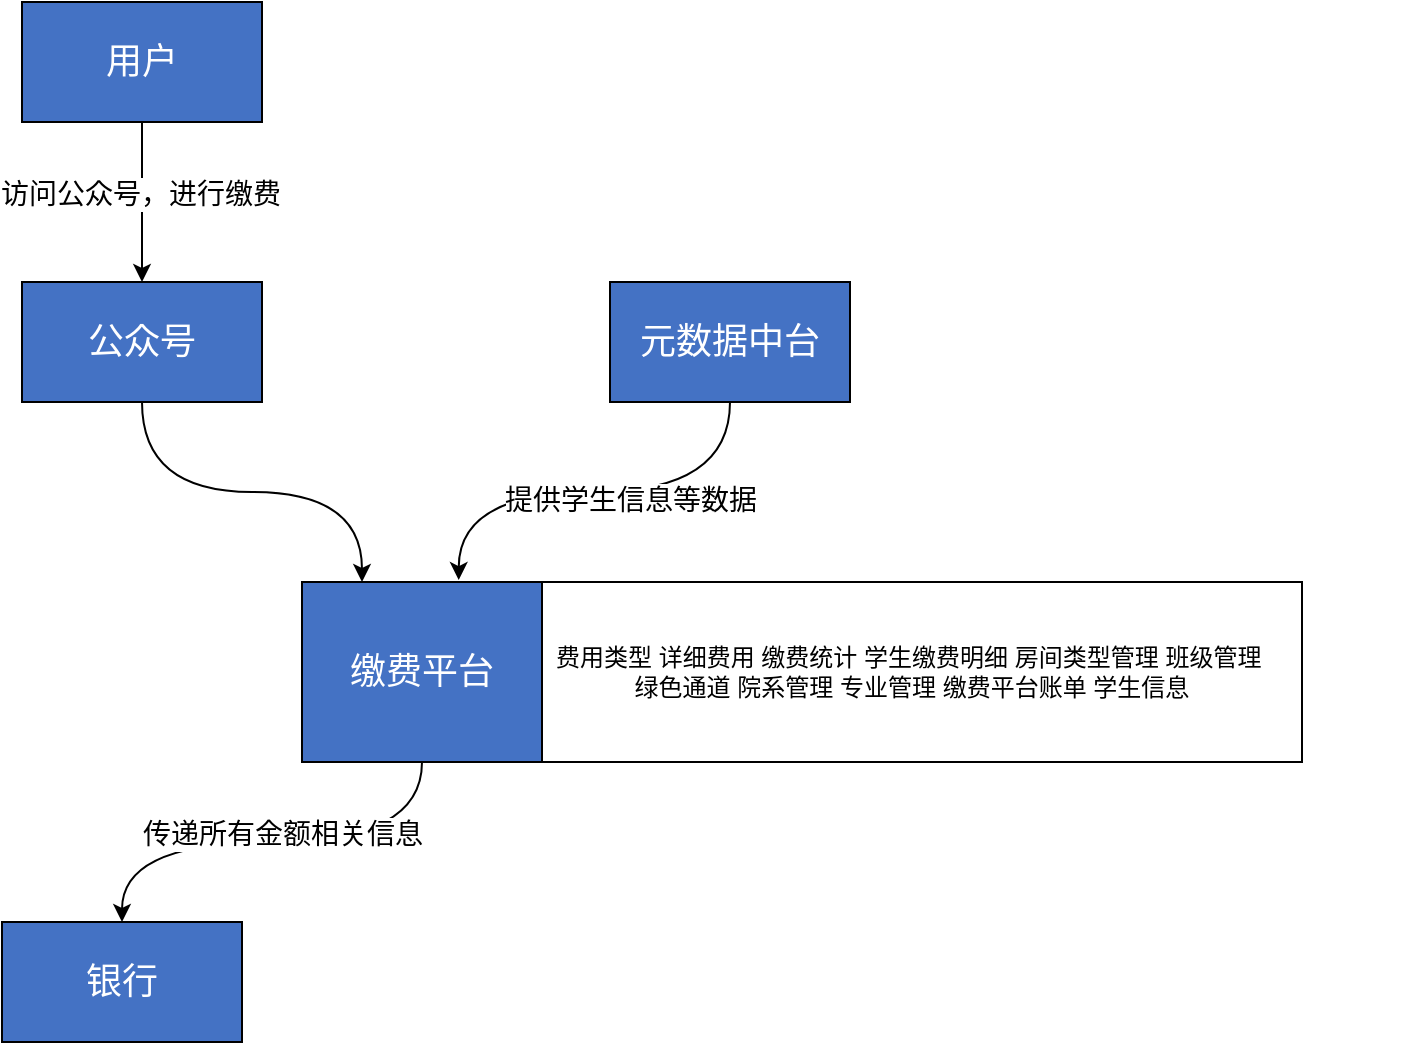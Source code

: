 <mxfile version="28.2.5">
  <diagram name="第 1 页" id="DC1_JsRaG08KpM_NYw3s">
    <mxGraphModel dx="1213" dy="657" grid="1" gridSize="10" guides="1" tooltips="1" connect="1" arrows="1" fold="1" page="1" pageScale="1" pageWidth="827" pageHeight="1169" math="0" shadow="0">
      <root>
        <mxCell id="0" />
        <mxCell id="1" parent="0" />
        <mxCell id="w3aKpDxqU9vicH9YZK5F-10" style="edgeStyle=orthogonalEdgeStyle;rounded=0;orthogonalLoop=1;jettySize=auto;html=1;exitX=0.5;exitY=1;exitDx=0;exitDy=0;entryX=0.5;entryY=0;entryDx=0;entryDy=0;" edge="1" parent="1" source="w3aKpDxqU9vicH9YZK5F-1" target="w3aKpDxqU9vicH9YZK5F-3">
          <mxGeometry relative="1" as="geometry" />
        </mxCell>
        <mxCell id="w3aKpDxqU9vicH9YZK5F-15" value="&lt;font style=&quot;font-size: 14px;&quot;&gt;访问公众号，进行缴费&lt;/font&gt;" style="edgeLabel;html=1;align=center;verticalAlign=middle;resizable=0;points=[];" vertex="1" connectable="0" parent="w3aKpDxqU9vicH9YZK5F-10">
          <mxGeometry x="-0.111" y="-1" relative="1" as="geometry">
            <mxPoint as="offset" />
          </mxGeometry>
        </mxCell>
        <mxCell id="w3aKpDxqU9vicH9YZK5F-1" value="&lt;font style=&quot;font-size: 18px; color: rgb(255, 255, 255);&quot;&gt;用户&lt;/font&gt;" style="rounded=0;whiteSpace=wrap;html=1;fillColor=#4472C4;" vertex="1" parent="1">
          <mxGeometry x="120" y="150" width="120" height="60" as="geometry" />
        </mxCell>
        <mxCell id="w3aKpDxqU9vicH9YZK5F-11" style="edgeStyle=orthogonalEdgeStyle;rounded=0;orthogonalLoop=1;jettySize=auto;html=1;exitX=0.5;exitY=1;exitDx=0;exitDy=0;entryX=0.25;entryY=0;entryDx=0;entryDy=0;curved=1;" edge="1" parent="1" source="w3aKpDxqU9vicH9YZK5F-3" target="w3aKpDxqU9vicH9YZK5F-5">
          <mxGeometry relative="1" as="geometry" />
        </mxCell>
        <mxCell id="w3aKpDxqU9vicH9YZK5F-3" value="&lt;font color=&quot;#ffffff&quot;&gt;&lt;span style=&quot;font-size: 18px;&quot;&gt;公众号&lt;/span&gt;&lt;/font&gt;" style="rounded=0;whiteSpace=wrap;html=1;fillColor=#4472C4;" vertex="1" parent="1">
          <mxGeometry x="120" y="290" width="120" height="60" as="geometry" />
        </mxCell>
        <mxCell id="w3aKpDxqU9vicH9YZK5F-4" value="&lt;font color=&quot;#ffffff&quot;&gt;&lt;span style=&quot;font-size: 18px;&quot;&gt;元数据中台&lt;/span&gt;&lt;/font&gt;" style="rounded=0;whiteSpace=wrap;html=1;fillColor=#4472C4;" vertex="1" parent="1">
          <mxGeometry x="414" y="290" width="120" height="60" as="geometry" />
        </mxCell>
        <mxCell id="w3aKpDxqU9vicH9YZK5F-13" style="edgeStyle=orthogonalEdgeStyle;rounded=0;orthogonalLoop=1;jettySize=auto;html=1;exitX=0.5;exitY=1;exitDx=0;exitDy=0;entryX=0.5;entryY=0;entryDx=0;entryDy=0;curved=1;" edge="1" parent="1" source="w3aKpDxqU9vicH9YZK5F-5" target="w3aKpDxqU9vicH9YZK5F-6">
          <mxGeometry relative="1" as="geometry" />
        </mxCell>
        <mxCell id="w3aKpDxqU9vicH9YZK5F-17" value="&lt;font style=&quot;font-size: 14px;&quot;&gt;传递所有金额相关信息&lt;/font&gt;" style="edgeLabel;html=1;align=center;verticalAlign=middle;resizable=0;points=[];" vertex="1" connectable="0" parent="w3aKpDxqU9vicH9YZK5F-13">
          <mxGeometry x="-0.045" y="-4" relative="1" as="geometry">
            <mxPoint as="offset" />
          </mxGeometry>
        </mxCell>
        <mxCell id="w3aKpDxqU9vicH9YZK5F-5" value="&lt;font color=&quot;#ffffff&quot;&gt;&lt;span style=&quot;font-size: 18px;&quot;&gt;缴费平台&lt;/span&gt;&lt;/font&gt;" style="rounded=0;whiteSpace=wrap;html=1;fillColor=#4472C4;" vertex="1" parent="1">
          <mxGeometry x="260" y="440" width="120" height="90" as="geometry" />
        </mxCell>
        <mxCell id="w3aKpDxqU9vicH9YZK5F-6" value="&lt;font color=&quot;#ffffff&quot;&gt;&lt;span style=&quot;font-size: 18px;&quot;&gt;银行&lt;/span&gt;&lt;/font&gt;" style="rounded=0;whiteSpace=wrap;html=1;fillColor=#4472C4;" vertex="1" parent="1">
          <mxGeometry x="110" y="610" width="120" height="60" as="geometry" />
        </mxCell>
        <mxCell id="w3aKpDxqU9vicH9YZK5F-14" style="edgeStyle=orthogonalEdgeStyle;rounded=0;orthogonalLoop=1;jettySize=auto;html=1;exitX=0.5;exitY=1;exitDx=0;exitDy=0;entryX=0.653;entryY=-0.011;entryDx=0;entryDy=0;entryPerimeter=0;curved=1;" edge="1" parent="1" source="w3aKpDxqU9vicH9YZK5F-4" target="w3aKpDxqU9vicH9YZK5F-5">
          <mxGeometry relative="1" as="geometry" />
        </mxCell>
        <mxCell id="w3aKpDxqU9vicH9YZK5F-18" value="&lt;font style=&quot;font-size: 14px;&quot;&gt;提供学生信息等数据&lt;/font&gt;" style="edgeLabel;html=1;align=center;verticalAlign=middle;resizable=0;points=[];" vertex="1" connectable="0" parent="w3aKpDxqU9vicH9YZK5F-14">
          <mxGeometry x="-0.151" y="4" relative="1" as="geometry">
            <mxPoint as="offset" />
          </mxGeometry>
        </mxCell>
        <mxCell id="w3aKpDxqU9vicH9YZK5F-19" value="" style="rounded=0;whiteSpace=wrap;html=1;" vertex="1" parent="1">
          <mxGeometry x="380" y="440" width="380" height="90" as="geometry" />
        </mxCell>
        <mxCell id="w3aKpDxqU9vicH9YZK5F-21" value="&lt;div&gt;费用类型&amp;nbsp;&lt;span style=&quot;background-color: transparent; color: light-dark(rgb(0, 0, 0), rgb(255, 255, 255));&quot;&gt;详细费用&amp;nbsp;&lt;/span&gt;&lt;span style=&quot;background-color: transparent; color: light-dark(rgb(0, 0, 0), rgb(255, 255, 255));&quot;&gt;缴费统计&amp;nbsp;&lt;/span&gt;&lt;span style=&quot;background-color: transparent; color: light-dark(rgb(0, 0, 0), rgb(255, 255, 255));&quot;&gt;学生缴费明细&amp;nbsp;&lt;/span&gt;&lt;span style=&quot;background-color: transparent; color: light-dark(rgb(0, 0, 0), rgb(255, 255, 255));&quot;&gt;房间类型管理&amp;nbsp;&lt;/span&gt;&lt;span style=&quot;background-color: transparent; color: light-dark(rgb(0, 0, 0), rgb(255, 255, 255));&quot;&gt;班级管理&amp;nbsp;&lt;/span&gt;&lt;/div&gt;&lt;div&gt;&lt;span style=&quot;background-color: transparent; color: light-dark(rgb(0, 0, 0), rgb(255, 255, 255));&quot;&gt;绿色通道&amp;nbsp;&lt;/span&gt;&lt;span style=&quot;background-color: transparent; color: light-dark(rgb(0, 0, 0), rgb(255, 255, 255));&quot;&gt;院系管理&amp;nbsp;&lt;/span&gt;&lt;span style=&quot;background-color: transparent; color: light-dark(rgb(0, 0, 0), rgb(255, 255, 255));&quot;&gt;专业管理&amp;nbsp;&lt;/span&gt;&lt;span style=&quot;background-color: transparent; color: light-dark(rgb(0, 0, 0), rgb(255, 255, 255));&quot;&gt;缴费平台账单&amp;nbsp;&lt;/span&gt;&lt;span style=&quot;background-color: transparent; color: light-dark(rgb(0, 0, 0), rgb(255, 255, 255));&quot;&gt;学生信息&lt;/span&gt;&lt;/div&gt;" style="text;html=1;align=center;verticalAlign=middle;whiteSpace=wrap;rounded=0;" vertex="1" parent="1">
          <mxGeometry x="320" y="400" width="490" height="170" as="geometry" />
        </mxCell>
      </root>
    </mxGraphModel>
  </diagram>
</mxfile>
